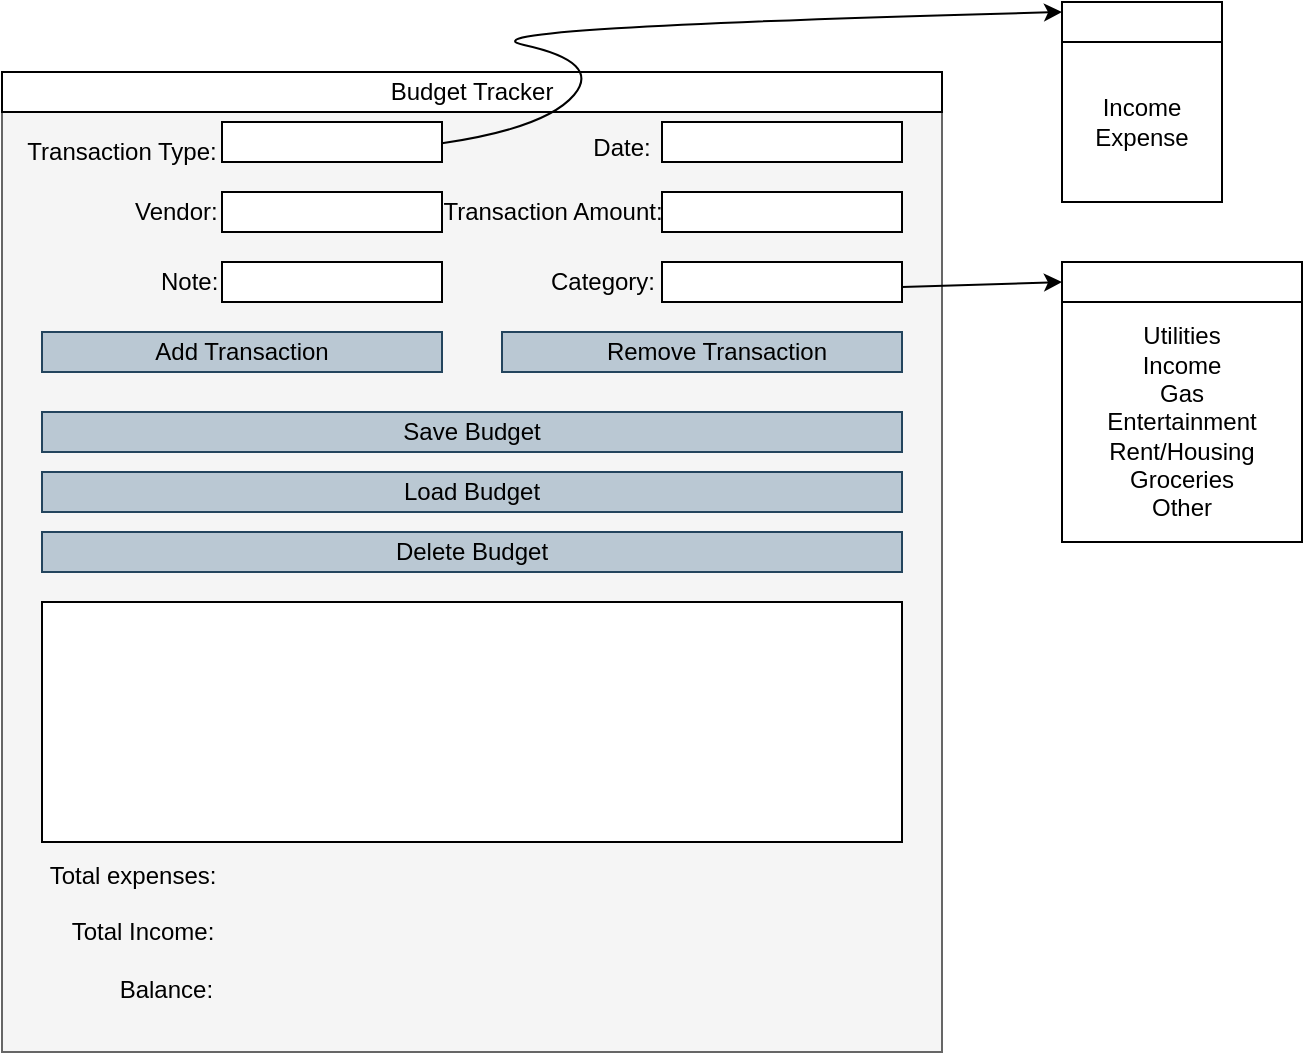 <mxfile version="22.0.0" type="github">
  <diagram name="Page-1" id="TPJxRn8k2KYf8WUi41Hh">
    <mxGraphModel dx="2074" dy="758" grid="1" gridSize="10" guides="1" tooltips="1" connect="1" arrows="1" fold="1" page="1" pageScale="1" pageWidth="850" pageHeight="1100" math="0" shadow="0">
      <root>
        <mxCell id="0" />
        <mxCell id="1" parent="0" />
        <mxCell id="JKwp48CE1_iMaLoMZgvt-39" value="" style="group" parent="1" vertex="1" connectable="0">
          <mxGeometry x="30" y="170" width="470" height="495" as="geometry" />
        </mxCell>
        <mxCell id="JKwp48CE1_iMaLoMZgvt-1" value="" style="rounded=0;whiteSpace=wrap;html=1;fillColor=#f5f5f5;fontColor=#333333;strokeColor=#666666;" parent="JKwp48CE1_iMaLoMZgvt-39" vertex="1">
          <mxGeometry y="5" width="470" height="490" as="geometry" />
        </mxCell>
        <mxCell id="JKwp48CE1_iMaLoMZgvt-2" value="Transaction Type:" style="text;strokeColor=none;align=center;fillColor=none;html=1;verticalAlign=middle;whiteSpace=wrap;rounded=0;" parent="JKwp48CE1_iMaLoMZgvt-39" vertex="1">
          <mxGeometry y="30" width="120" height="30" as="geometry" />
        </mxCell>
        <mxCell id="JKwp48CE1_iMaLoMZgvt-12" value="Date:" style="text;strokeColor=none;align=center;fillColor=none;html=1;verticalAlign=middle;whiteSpace=wrap;rounded=0;" parent="JKwp48CE1_iMaLoMZgvt-39" vertex="1">
          <mxGeometry x="280" y="27.5" width="60" height="30" as="geometry" />
        </mxCell>
        <mxCell id="JKwp48CE1_iMaLoMZgvt-23" value="" style="rounded=0;whiteSpace=wrap;html=1;" parent="JKwp48CE1_iMaLoMZgvt-39" vertex="1">
          <mxGeometry y="5" width="470" height="20" as="geometry" />
        </mxCell>
        <mxCell id="JKwp48CE1_iMaLoMZgvt-24" value="Budget Tracker" style="text;strokeColor=none;align=center;fillColor=none;html=1;verticalAlign=middle;whiteSpace=wrap;rounded=0;" parent="JKwp48CE1_iMaLoMZgvt-39" vertex="1">
          <mxGeometry x="175" width="120" height="30" as="geometry" />
        </mxCell>
        <mxCell id="JKwp48CE1_iMaLoMZgvt-34" value="" style="group" parent="JKwp48CE1_iMaLoMZgvt-39" vertex="1" connectable="0">
          <mxGeometry x="20" y="170" width="430" height="90" as="geometry" />
        </mxCell>
        <mxCell id="JKwp48CE1_iMaLoMZgvt-27" value="" style="rounded=0;whiteSpace=wrap;html=1;fillColor=#bac8d3;strokeColor=#23445d;" parent="JKwp48CE1_iMaLoMZgvt-34" vertex="1">
          <mxGeometry y="5" width="430" height="20" as="geometry" />
        </mxCell>
        <mxCell id="JKwp48CE1_iMaLoMZgvt-29" value="" style="rounded=0;whiteSpace=wrap;html=1;fillColor=#bac8d3;strokeColor=#23445d;" parent="JKwp48CE1_iMaLoMZgvt-34" vertex="1">
          <mxGeometry y="35" width="430" height="20" as="geometry" />
        </mxCell>
        <mxCell id="JKwp48CE1_iMaLoMZgvt-30" value="" style="rounded=0;whiteSpace=wrap;html=1;fillColor=#bac8d3;strokeColor=#23445d;" parent="JKwp48CE1_iMaLoMZgvt-34" vertex="1">
          <mxGeometry y="65" width="430" height="20" as="geometry" />
        </mxCell>
        <mxCell id="JKwp48CE1_iMaLoMZgvt-17" value="Delete Budget" style="text;strokeColor=none;align=center;fillColor=none;html=1;verticalAlign=middle;whiteSpace=wrap;rounded=0;" parent="JKwp48CE1_iMaLoMZgvt-34" vertex="1">
          <mxGeometry x="155" y="60" width="120" height="30" as="geometry" />
        </mxCell>
        <mxCell id="JKwp48CE1_iMaLoMZgvt-16" value="Load Budget" style="text;strokeColor=none;align=center;fillColor=none;html=1;verticalAlign=middle;whiteSpace=wrap;rounded=0;" parent="JKwp48CE1_iMaLoMZgvt-34" vertex="1">
          <mxGeometry x="165" y="30" width="100" height="30" as="geometry" />
        </mxCell>
        <mxCell id="JKwp48CE1_iMaLoMZgvt-15" value="Save Budget" style="text;strokeColor=none;align=center;fillColor=none;html=1;verticalAlign=middle;whiteSpace=wrap;rounded=0;" parent="JKwp48CE1_iMaLoMZgvt-34" vertex="1">
          <mxGeometry x="165" width="100" height="30" as="geometry" />
        </mxCell>
        <mxCell id="JKwp48CE1_iMaLoMZgvt-36" value="" style="rounded=0;whiteSpace=wrap;html=1;" parent="JKwp48CE1_iMaLoMZgvt-39" vertex="1">
          <mxGeometry x="110" y="30" width="110" height="20" as="geometry" />
        </mxCell>
        <mxCell id="JKwp48CE1_iMaLoMZgvt-37" value="" style="rounded=0;whiteSpace=wrap;html=1;" parent="JKwp48CE1_iMaLoMZgvt-39" vertex="1">
          <mxGeometry x="330" y="30" width="120" height="20" as="geometry" />
        </mxCell>
        <mxCell id="JKwp48CE1_iMaLoMZgvt-38" value="" style="rounded=0;whiteSpace=wrap;html=1;" parent="JKwp48CE1_iMaLoMZgvt-39" vertex="1">
          <mxGeometry x="20" y="270" width="430" height="120" as="geometry" />
        </mxCell>
        <mxCell id="0NcbnHOkRcJE_ogvXmzt-1" value="" style="shape=image;html=1;verticalAlign=top;verticalLabelPosition=bottom;labelBackgroundColor=#ffffff;imageAspect=0;aspect=fixed;image=https://cdn1.iconfinder.com/data/icons/material-core/10/arrow-drop-down-128.png" parent="JKwp48CE1_iMaLoMZgvt-39" vertex="1">
          <mxGeometry x="195" y="30" width="25" height="25" as="geometry" />
        </mxCell>
        <mxCell id="0NcbnHOkRcJE_ogvXmzt-8" value="" style="group" parent="JKwp48CE1_iMaLoMZgvt-39" vertex="1" connectable="0">
          <mxGeometry x="20" y="130" width="200" height="30" as="geometry" />
        </mxCell>
        <mxCell id="JKwp48CE1_iMaLoMZgvt-25" value="" style="rounded=0;whiteSpace=wrap;html=1;fillColor=#bac8d3;strokeColor=#23445d;" parent="0NcbnHOkRcJE_ogvXmzt-8" vertex="1">
          <mxGeometry y="5" width="200" height="20" as="geometry" />
        </mxCell>
        <mxCell id="JKwp48CE1_iMaLoMZgvt-13" value="Add Transaction" style="text;strokeColor=none;align=center;fillColor=none;html=1;verticalAlign=middle;whiteSpace=wrap;rounded=0;" parent="0NcbnHOkRcJE_ogvXmzt-8" vertex="1">
          <mxGeometry x="50" width="100" height="30" as="geometry" />
        </mxCell>
        <mxCell id="0NcbnHOkRcJE_ogvXmzt-9" value="" style="group" parent="JKwp48CE1_iMaLoMZgvt-39" vertex="1" connectable="0">
          <mxGeometry x="250" y="130" width="200" height="30" as="geometry" />
        </mxCell>
        <mxCell id="JKwp48CE1_iMaLoMZgvt-26" value="" style="rounded=0;whiteSpace=wrap;html=1;fillColor=#bac8d3;strokeColor=#23445d;" parent="0NcbnHOkRcJE_ogvXmzt-9" vertex="1">
          <mxGeometry y="5" width="200" height="20" as="geometry" />
        </mxCell>
        <mxCell id="JKwp48CE1_iMaLoMZgvt-14" value="Remove Transaction" style="text;strokeColor=none;align=center;fillColor=none;html=1;verticalAlign=middle;whiteSpace=wrap;rounded=0;" parent="0NcbnHOkRcJE_ogvXmzt-9" vertex="1">
          <mxGeometry x="45" width="125" height="30" as="geometry" />
        </mxCell>
        <mxCell id="0NcbnHOkRcJE_ogvXmzt-10" value="&amp;nbsp; &amp;nbsp; Vendor:" style="text;html=1;align=center;verticalAlign=middle;resizable=0;points=[];autosize=1;strokeColor=none;fillColor=none;" parent="JKwp48CE1_iMaLoMZgvt-39" vertex="1">
          <mxGeometry x="40" y="60" width="80" height="30" as="geometry" />
        </mxCell>
        <mxCell id="0NcbnHOkRcJE_ogvXmzt-36" value="" style="rounded=0;whiteSpace=wrap;html=1;" parent="JKwp48CE1_iMaLoMZgvt-39" vertex="1">
          <mxGeometry x="110" y="65" width="110" height="20" as="geometry" />
        </mxCell>
        <mxCell id="0NcbnHOkRcJE_ogvXmzt-38" value="" style="rounded=0;whiteSpace=wrap;html=1;" parent="JKwp48CE1_iMaLoMZgvt-39" vertex="1">
          <mxGeometry x="330" y="65" width="120" height="20" as="geometry" />
        </mxCell>
        <mxCell id="0NcbnHOkRcJE_ogvXmzt-37" value="Transaction Amount:" style="text;html=1;align=center;verticalAlign=middle;resizable=0;points=[];autosize=1;strokeColor=none;fillColor=none;" parent="JKwp48CE1_iMaLoMZgvt-39" vertex="1">
          <mxGeometry x="210" y="60" width="130" height="30" as="geometry" />
        </mxCell>
        <mxCell id="0NcbnHOkRcJE_ogvXmzt-39" value="" style="rounded=0;whiteSpace=wrap;html=1;" parent="JKwp48CE1_iMaLoMZgvt-39" vertex="1">
          <mxGeometry x="110" y="100" width="110" height="20" as="geometry" />
        </mxCell>
        <mxCell id="0NcbnHOkRcJE_ogvXmzt-40" value="&amp;nbsp; &amp;nbsp; &amp;nbsp;Note:" style="text;html=1;align=center;verticalAlign=middle;resizable=0;points=[];autosize=1;strokeColor=none;fillColor=none;" parent="JKwp48CE1_iMaLoMZgvt-39" vertex="1">
          <mxGeometry x="50" y="95" width="70" height="30" as="geometry" />
        </mxCell>
        <mxCell id="0NcbnHOkRcJE_ogvXmzt-42" value="" style="rounded=0;whiteSpace=wrap;html=1;" parent="JKwp48CE1_iMaLoMZgvt-39" vertex="1">
          <mxGeometry x="330" y="100" width="120" height="20" as="geometry" />
        </mxCell>
        <mxCell id="0NcbnHOkRcJE_ogvXmzt-41" value="Category:" style="text;html=1;align=center;verticalAlign=middle;resizable=0;points=[];autosize=1;strokeColor=none;fillColor=none;" parent="JKwp48CE1_iMaLoMZgvt-39" vertex="1">
          <mxGeometry x="260" y="95" width="80" height="30" as="geometry" />
        </mxCell>
        <mxCell id="0NcbnHOkRcJE_ogvXmzt-43" value="" style="shape=image;html=1;verticalAlign=top;verticalLabelPosition=bottom;labelBackgroundColor=#ffffff;imageAspect=0;aspect=fixed;image=https://cdn1.iconfinder.com/data/icons/material-core/10/arrow-drop-down-128.png" parent="JKwp48CE1_iMaLoMZgvt-39" vertex="1">
          <mxGeometry x="425" y="100" width="25" height="25" as="geometry" />
        </mxCell>
        <mxCell id="-Czn1RHjgeZcFQkFwRo2-2" value="Total expenses:&lt;br&gt;&lt;br&gt;&amp;nbsp; &amp;nbsp;Total Income:&lt;br&gt;&lt;br&gt;&amp;nbsp; &amp;nbsp; &amp;nbsp; &amp;nbsp; &amp;nbsp; Balance:&lt;br&gt;" style="text;html=1;align=center;verticalAlign=middle;resizable=0;points=[];autosize=1;strokeColor=none;fillColor=none;" vertex="1" parent="JKwp48CE1_iMaLoMZgvt-39">
          <mxGeometry x="10" y="390" width="110" height="90" as="geometry" />
        </mxCell>
        <mxCell id="0NcbnHOkRcJE_ogvXmzt-7" value="" style="curved=1;endArrow=classic;html=1;rounded=0;entryX=0;entryY=0.25;entryDx=0;entryDy=0;" parent="1" source="0NcbnHOkRcJE_ogvXmzt-1" target="0NcbnHOkRcJE_ogvXmzt-3" edge="1">
          <mxGeometry width="50" height="50" relative="1" as="geometry">
            <mxPoint x="252" y="203" as="sourcePoint" />
            <mxPoint x="302" y="153" as="targetPoint" />
            <Array as="points">
              <mxPoint x="302" y="203" />
              <mxPoint x="330" y="170" />
              <mxPoint x="252" y="153" />
            </Array>
          </mxGeometry>
        </mxCell>
        <mxCell id="0NcbnHOkRcJE_ogvXmzt-44" value="" style="group" parent="1" vertex="1" connectable="0">
          <mxGeometry x="560" y="140" width="80" height="100" as="geometry" />
        </mxCell>
        <mxCell id="0NcbnHOkRcJE_ogvXmzt-2" value="Income&lt;br&gt;Expense" style="whiteSpace=wrap;html=1;aspect=fixed;" parent="0NcbnHOkRcJE_ogvXmzt-44" vertex="1">
          <mxGeometry y="20" width="80" height="80" as="geometry" />
        </mxCell>
        <mxCell id="0NcbnHOkRcJE_ogvXmzt-3" value="" style="rounded=0;whiteSpace=wrap;html=1;" parent="0NcbnHOkRcJE_ogvXmzt-44" vertex="1">
          <mxGeometry width="80" height="20" as="geometry" />
        </mxCell>
        <mxCell id="0NcbnHOkRcJE_ogvXmzt-45" value="" style="group" parent="1" vertex="1" connectable="0">
          <mxGeometry x="560" y="270" width="120" height="140" as="geometry" />
        </mxCell>
        <mxCell id="0NcbnHOkRcJE_ogvXmzt-46" value="Utilities&lt;br&gt;Income&lt;br&gt;Gas&lt;br&gt;Entertainment&lt;br&gt;Rent/Housing&lt;br&gt;Groceries&lt;br&gt;Other" style="whiteSpace=wrap;html=1;aspect=fixed;" parent="0NcbnHOkRcJE_ogvXmzt-45" vertex="1">
          <mxGeometry y="20" width="120" height="120" as="geometry" />
        </mxCell>
        <mxCell id="0NcbnHOkRcJE_ogvXmzt-47" value="" style="rounded=0;whiteSpace=wrap;html=1;" parent="0NcbnHOkRcJE_ogvXmzt-45" vertex="1">
          <mxGeometry width="120" height="20" as="geometry" />
        </mxCell>
        <mxCell id="0NcbnHOkRcJE_ogvXmzt-50" value="" style="endArrow=classic;html=1;rounded=0;entryX=0;entryY=0.5;entryDx=0;entryDy=0;exitX=1;exitY=0.5;exitDx=0;exitDy=0;" parent="1" source="0NcbnHOkRcJE_ogvXmzt-43" target="0NcbnHOkRcJE_ogvXmzt-47" edge="1">
          <mxGeometry width="50" height="50" relative="1" as="geometry">
            <mxPoint x="380" y="370" as="sourcePoint" />
            <mxPoint x="430" y="320" as="targetPoint" />
          </mxGeometry>
        </mxCell>
      </root>
    </mxGraphModel>
  </diagram>
</mxfile>
